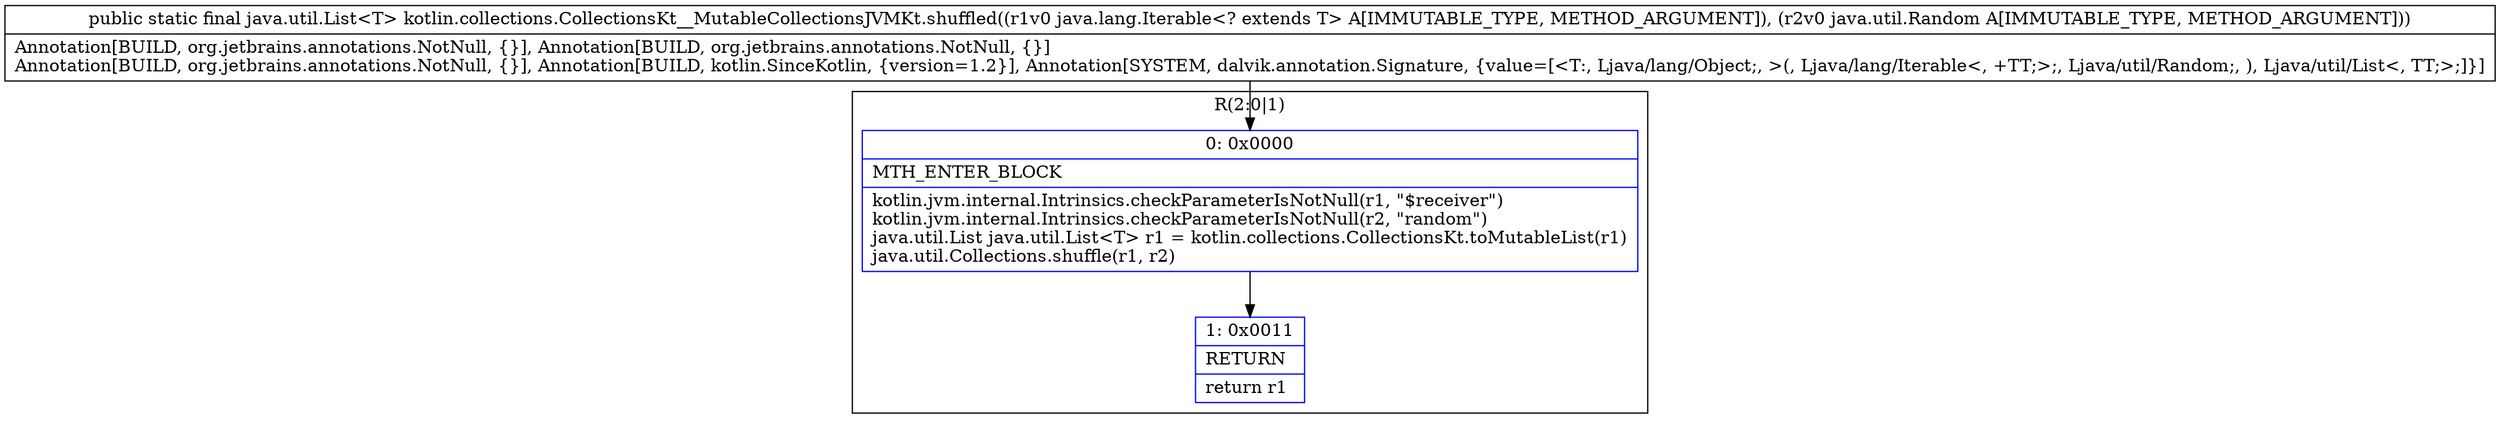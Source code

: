 digraph "CFG forkotlin.collections.CollectionsKt__MutableCollectionsJVMKt.shuffled(Ljava\/lang\/Iterable;Ljava\/util\/Random;)Ljava\/util\/List;" {
subgraph cluster_Region_274731184 {
label = "R(2:0|1)";
node [shape=record,color=blue];
Node_0 [shape=record,label="{0\:\ 0x0000|MTH_ENTER_BLOCK\l|kotlin.jvm.internal.Intrinsics.checkParameterIsNotNull(r1, \"$receiver\")\lkotlin.jvm.internal.Intrinsics.checkParameterIsNotNull(r2, \"random\")\ljava.util.List java.util.List\<T\> r1 = kotlin.collections.CollectionsKt.toMutableList(r1)\ljava.util.Collections.shuffle(r1, r2)\l}"];
Node_1 [shape=record,label="{1\:\ 0x0011|RETURN\l|return r1\l}"];
}
MethodNode[shape=record,label="{public static final java.util.List\<T\> kotlin.collections.CollectionsKt__MutableCollectionsJVMKt.shuffled((r1v0 java.lang.Iterable\<? extends T\> A[IMMUTABLE_TYPE, METHOD_ARGUMENT]), (r2v0 java.util.Random A[IMMUTABLE_TYPE, METHOD_ARGUMENT]))  | Annotation[BUILD, org.jetbrains.annotations.NotNull, \{\}], Annotation[BUILD, org.jetbrains.annotations.NotNull, \{\}]\lAnnotation[BUILD, org.jetbrains.annotations.NotNull, \{\}], Annotation[BUILD, kotlin.SinceKotlin, \{version=1.2\}], Annotation[SYSTEM, dalvik.annotation.Signature, \{value=[\<T:, Ljava\/lang\/Object;, \>(, Ljava\/lang\/Iterable\<, +TT;\>;, Ljava\/util\/Random;, ), Ljava\/util\/List\<, TT;\>;]\}]\l}"];
MethodNode -> Node_0;
Node_0 -> Node_1;
}

